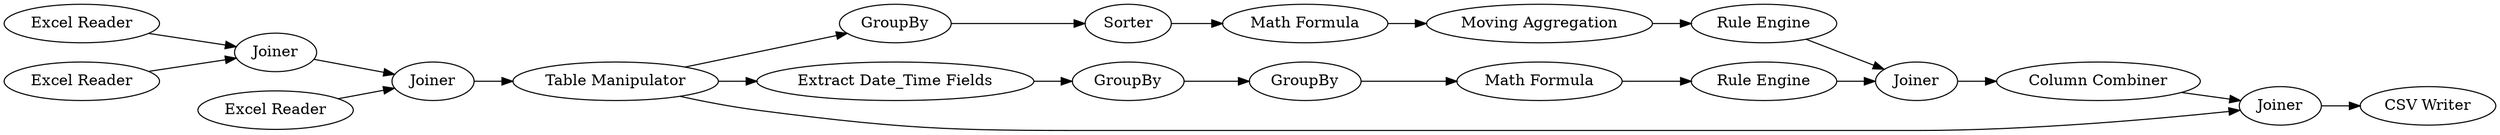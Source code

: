 digraph {
	114 -> 116
	5 -> 8
	106 -> 107
	135 -> 136
	108 -> 109
	136 -> 137
	116 -> 133
	133 -> 132
	110 -> 133
	137 -> 114
	9 -> 8
	23 -> 138
	138 -> 139
	132 -> 138
	109 -> 110
	4 -> 7
	23 -> 135
	107 -> 108
	8 -> 7
	7 -> 23
	23 -> 106
	133 [label=Joiner]
	7 [label=Joiner]
	136 [label=GroupBy]
	9 [label="Excel Reader"]
	138 [label=Joiner]
	8 [label=Joiner]
	108 [label="Math Formula"]
	137 [label=GroupBy]
	109 [label="Moving Aggregation"]
	114 [label="Math Formula"]
	110 [label="Rule Engine"]
	23 [label="Table Manipulator"]
	4 [label="Excel Reader"]
	135 [label="Extract Date_Time Fields"]
	106 [label=GroupBy]
	5 [label="Excel Reader"]
	107 [label=Sorter]
	139 [label="CSV Writer"]
	116 [label="Rule Engine"]
	132 [label="Column Combiner"]
	rankdir=LR
}
